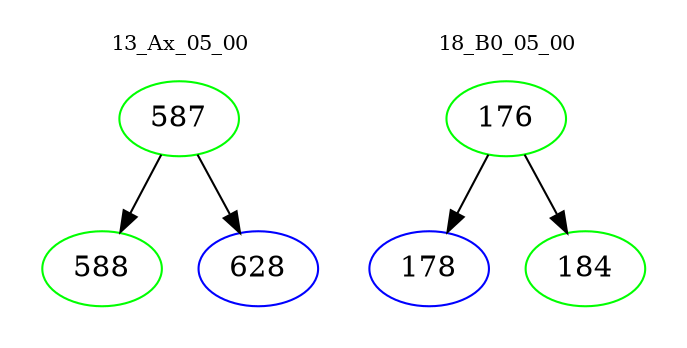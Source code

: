 digraph{
subgraph cluster_0 {
color = white
label = "13_Ax_05_00";
fontsize=10;
T0_587 [label="587", color="green"]
T0_587 -> T0_588 [color="black"]
T0_588 [label="588", color="green"]
T0_587 -> T0_628 [color="black"]
T0_628 [label="628", color="blue"]
}
subgraph cluster_1 {
color = white
label = "18_B0_05_00";
fontsize=10;
T1_176 [label="176", color="green"]
T1_176 -> T1_178 [color="black"]
T1_178 [label="178", color="blue"]
T1_176 -> T1_184 [color="black"]
T1_184 [label="184", color="green"]
}
}
